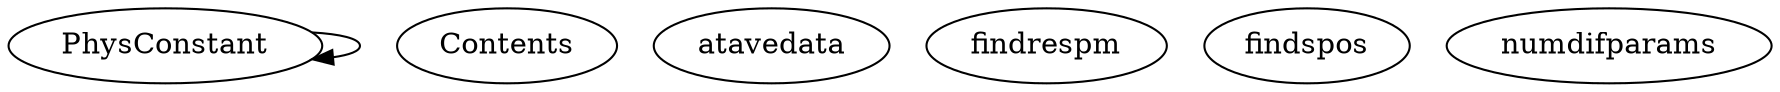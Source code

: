 /* Created by mdot for Matlab */
digraph m2html {
  PhysConstant -> PhysConstant;

  Contents [URL="Contents.html"];
  PhysConstant [URL="PhysConstant.html"];
  atavedata [URL="atavedata.html"];
  findrespm [URL="findrespm.html"];
  findspos [URL="findspos.html"];
  numdifparams [URL="numdifparams.html"];
}